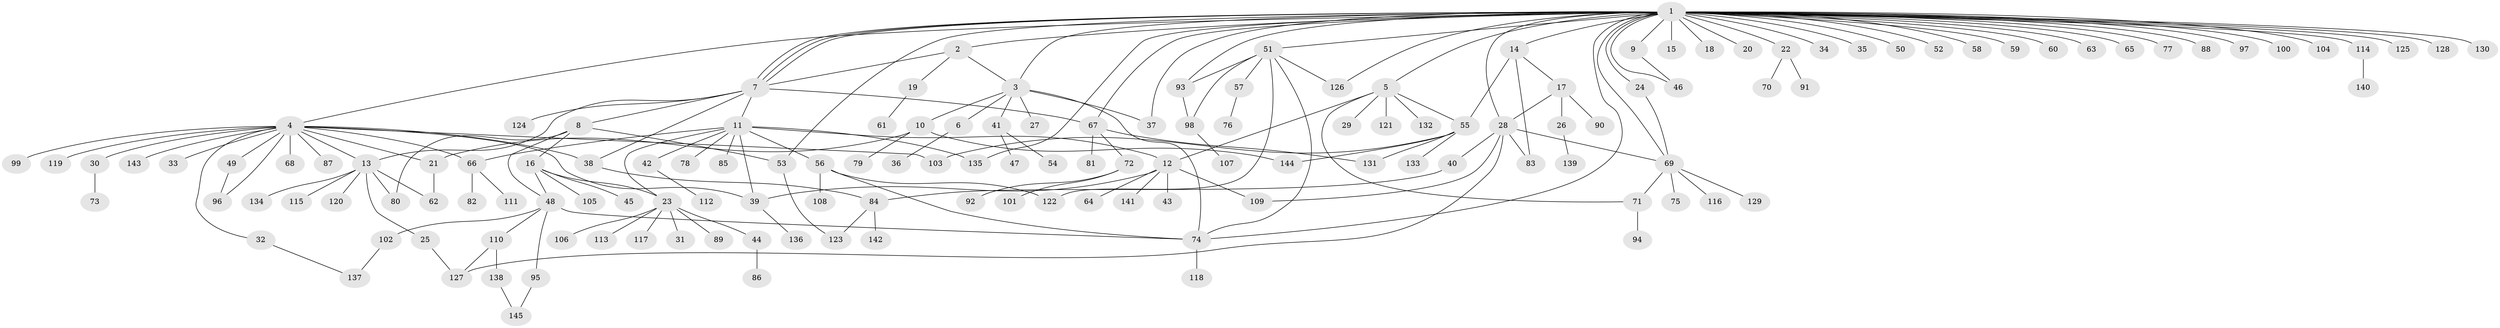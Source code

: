 // Generated by graph-tools (version 1.1) at 2025/11/02/27/25 16:11:11]
// undirected, 145 vertices, 189 edges
graph export_dot {
graph [start="1"]
  node [color=gray90,style=filled];
  1;
  2;
  3;
  4;
  5;
  6;
  7;
  8;
  9;
  10;
  11;
  12;
  13;
  14;
  15;
  16;
  17;
  18;
  19;
  20;
  21;
  22;
  23;
  24;
  25;
  26;
  27;
  28;
  29;
  30;
  31;
  32;
  33;
  34;
  35;
  36;
  37;
  38;
  39;
  40;
  41;
  42;
  43;
  44;
  45;
  46;
  47;
  48;
  49;
  50;
  51;
  52;
  53;
  54;
  55;
  56;
  57;
  58;
  59;
  60;
  61;
  62;
  63;
  64;
  65;
  66;
  67;
  68;
  69;
  70;
  71;
  72;
  73;
  74;
  75;
  76;
  77;
  78;
  79;
  80;
  81;
  82;
  83;
  84;
  85;
  86;
  87;
  88;
  89;
  90;
  91;
  92;
  93;
  94;
  95;
  96;
  97;
  98;
  99;
  100;
  101;
  102;
  103;
  104;
  105;
  106;
  107;
  108;
  109;
  110;
  111;
  112;
  113;
  114;
  115;
  116;
  117;
  118;
  119;
  120;
  121;
  122;
  123;
  124;
  125;
  126;
  127;
  128;
  129;
  130;
  131;
  132;
  133;
  134;
  135;
  136;
  137;
  138;
  139;
  140;
  141;
  142;
  143;
  144;
  145;
  1 -- 2;
  1 -- 3;
  1 -- 4;
  1 -- 5;
  1 -- 7;
  1 -- 7;
  1 -- 7;
  1 -- 9;
  1 -- 14;
  1 -- 15;
  1 -- 18;
  1 -- 20;
  1 -- 22;
  1 -- 24;
  1 -- 28;
  1 -- 34;
  1 -- 35;
  1 -- 37;
  1 -- 46;
  1 -- 50;
  1 -- 51;
  1 -- 52;
  1 -- 53;
  1 -- 58;
  1 -- 59;
  1 -- 60;
  1 -- 63;
  1 -- 65;
  1 -- 67;
  1 -- 69;
  1 -- 74;
  1 -- 77;
  1 -- 88;
  1 -- 93;
  1 -- 97;
  1 -- 100;
  1 -- 104;
  1 -- 114;
  1 -- 125;
  1 -- 126;
  1 -- 128;
  1 -- 130;
  1 -- 135;
  2 -- 3;
  2 -- 7;
  2 -- 19;
  3 -- 6;
  3 -- 10;
  3 -- 27;
  3 -- 37;
  3 -- 41;
  3 -- 74;
  4 -- 13;
  4 -- 21;
  4 -- 30;
  4 -- 32;
  4 -- 33;
  4 -- 38;
  4 -- 39;
  4 -- 49;
  4 -- 66;
  4 -- 68;
  4 -- 87;
  4 -- 96;
  4 -- 99;
  4 -- 103;
  4 -- 119;
  4 -- 143;
  5 -- 12;
  5 -- 29;
  5 -- 55;
  5 -- 71;
  5 -- 121;
  5 -- 132;
  6 -- 36;
  7 -- 8;
  7 -- 11;
  7 -- 13;
  7 -- 38;
  7 -- 67;
  7 -- 124;
  8 -- 16;
  8 -- 48;
  8 -- 53;
  8 -- 80;
  9 -- 46;
  10 -- 21;
  10 -- 79;
  10 -- 144;
  11 -- 12;
  11 -- 23;
  11 -- 39;
  11 -- 42;
  11 -- 56;
  11 -- 66;
  11 -- 78;
  11 -- 85;
  11 -- 135;
  12 -- 39;
  12 -- 43;
  12 -- 64;
  12 -- 109;
  12 -- 141;
  13 -- 25;
  13 -- 62;
  13 -- 80;
  13 -- 115;
  13 -- 120;
  13 -- 134;
  14 -- 17;
  14 -- 55;
  14 -- 83;
  16 -- 23;
  16 -- 45;
  16 -- 48;
  16 -- 105;
  17 -- 26;
  17 -- 28;
  17 -- 90;
  19 -- 61;
  21 -- 62;
  22 -- 70;
  22 -- 91;
  23 -- 31;
  23 -- 44;
  23 -- 89;
  23 -- 106;
  23 -- 113;
  23 -- 117;
  24 -- 69;
  25 -- 127;
  26 -- 139;
  28 -- 40;
  28 -- 69;
  28 -- 83;
  28 -- 109;
  28 -- 127;
  30 -- 73;
  32 -- 137;
  38 -- 84;
  39 -- 136;
  40 -- 84;
  41 -- 47;
  41 -- 54;
  42 -- 112;
  44 -- 86;
  48 -- 74;
  48 -- 95;
  48 -- 102;
  48 -- 110;
  49 -- 96;
  51 -- 57;
  51 -- 74;
  51 -- 93;
  51 -- 98;
  51 -- 122;
  51 -- 126;
  53 -- 123;
  55 -- 103;
  55 -- 131;
  55 -- 133;
  55 -- 144;
  56 -- 74;
  56 -- 108;
  56 -- 122;
  57 -- 76;
  66 -- 82;
  66 -- 111;
  67 -- 72;
  67 -- 81;
  67 -- 131;
  69 -- 71;
  69 -- 75;
  69 -- 116;
  69 -- 129;
  71 -- 94;
  72 -- 92;
  72 -- 101;
  74 -- 118;
  84 -- 123;
  84 -- 142;
  93 -- 98;
  95 -- 145;
  98 -- 107;
  102 -- 137;
  110 -- 127;
  110 -- 138;
  114 -- 140;
  138 -- 145;
}
